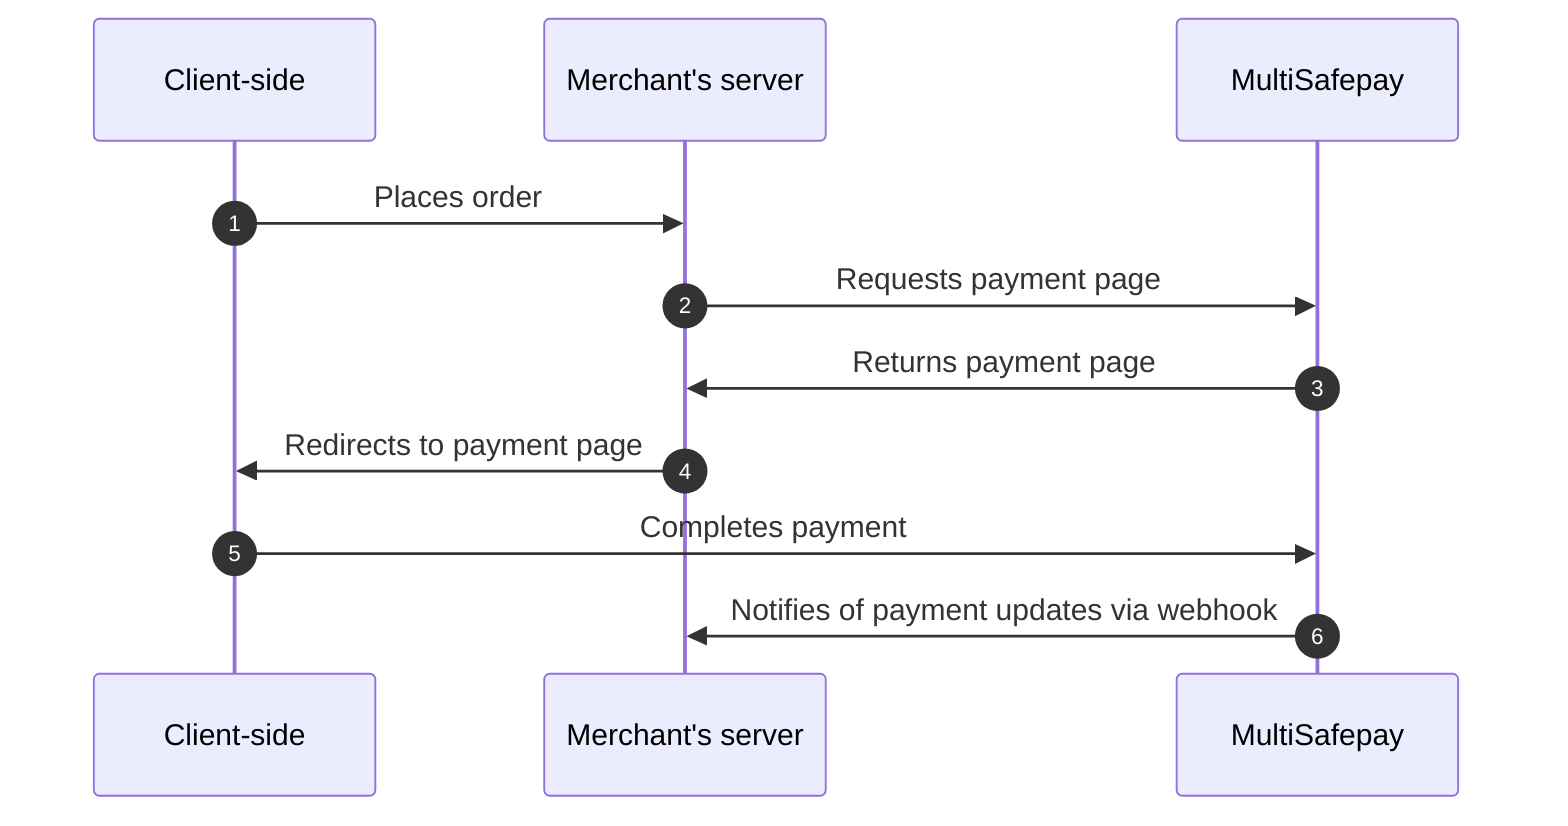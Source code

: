 sequenceDiagram
    autonumber
    participant C as Client-side
    participant Me as Merchant's server
    participant Mu as MultiSafepay

    C->>Me: Places order
    Me->>Mu: Requests payment page
    Mu->>Me: Returns payment page
    Me->>C: Redirects to payment page
    C->>Mu: Completes payment
    Mu->>Me: Notifies of payment updates via webhook